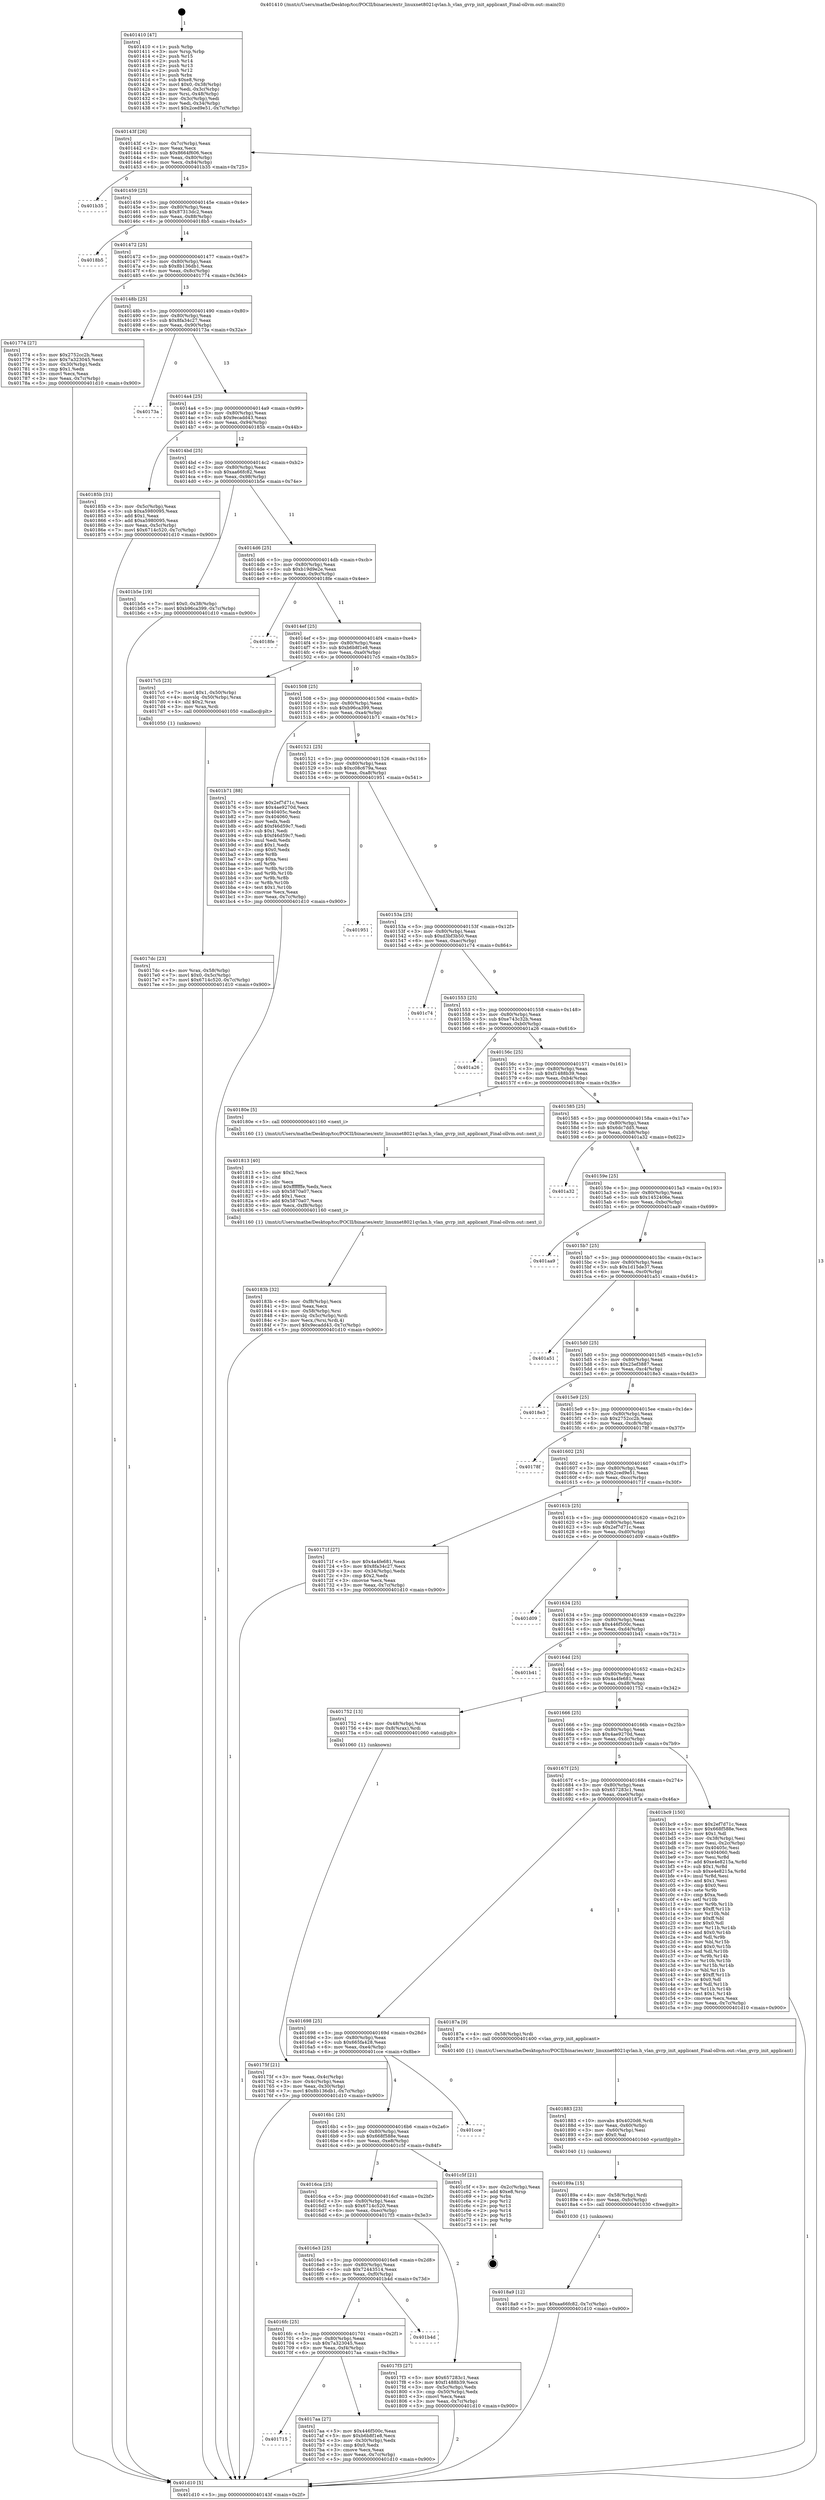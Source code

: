 digraph "0x401410" {
  label = "0x401410 (/mnt/c/Users/mathe/Desktop/tcc/POCII/binaries/extr_linuxnet8021qvlan.h_vlan_gvrp_init_applicant_Final-ollvm.out::main(0))"
  labelloc = "t"
  node[shape=record]

  Entry [label="",width=0.3,height=0.3,shape=circle,fillcolor=black,style=filled]
  "0x40143f" [label="{
     0x40143f [26]\l
     | [instrs]\l
     &nbsp;&nbsp;0x40143f \<+3\>: mov -0x7c(%rbp),%eax\l
     &nbsp;&nbsp;0x401442 \<+2\>: mov %eax,%ecx\l
     &nbsp;&nbsp;0x401444 \<+6\>: sub $0x8664f606,%ecx\l
     &nbsp;&nbsp;0x40144a \<+3\>: mov %eax,-0x80(%rbp)\l
     &nbsp;&nbsp;0x40144d \<+6\>: mov %ecx,-0x84(%rbp)\l
     &nbsp;&nbsp;0x401453 \<+6\>: je 0000000000401b35 \<main+0x725\>\l
  }"]
  "0x401b35" [label="{
     0x401b35\l
  }", style=dashed]
  "0x401459" [label="{
     0x401459 [25]\l
     | [instrs]\l
     &nbsp;&nbsp;0x401459 \<+5\>: jmp 000000000040145e \<main+0x4e\>\l
     &nbsp;&nbsp;0x40145e \<+3\>: mov -0x80(%rbp),%eax\l
     &nbsp;&nbsp;0x401461 \<+5\>: sub $0x87313dc2,%eax\l
     &nbsp;&nbsp;0x401466 \<+6\>: mov %eax,-0x88(%rbp)\l
     &nbsp;&nbsp;0x40146c \<+6\>: je 00000000004018b5 \<main+0x4a5\>\l
  }"]
  Exit [label="",width=0.3,height=0.3,shape=circle,fillcolor=black,style=filled,peripheries=2]
  "0x4018b5" [label="{
     0x4018b5\l
  }", style=dashed]
  "0x401472" [label="{
     0x401472 [25]\l
     | [instrs]\l
     &nbsp;&nbsp;0x401472 \<+5\>: jmp 0000000000401477 \<main+0x67\>\l
     &nbsp;&nbsp;0x401477 \<+3\>: mov -0x80(%rbp),%eax\l
     &nbsp;&nbsp;0x40147a \<+5\>: sub $0x8b136db1,%eax\l
     &nbsp;&nbsp;0x40147f \<+6\>: mov %eax,-0x8c(%rbp)\l
     &nbsp;&nbsp;0x401485 \<+6\>: je 0000000000401774 \<main+0x364\>\l
  }"]
  "0x4018a9" [label="{
     0x4018a9 [12]\l
     | [instrs]\l
     &nbsp;&nbsp;0x4018a9 \<+7\>: movl $0xaa66fc82,-0x7c(%rbp)\l
     &nbsp;&nbsp;0x4018b0 \<+5\>: jmp 0000000000401d10 \<main+0x900\>\l
  }"]
  "0x401774" [label="{
     0x401774 [27]\l
     | [instrs]\l
     &nbsp;&nbsp;0x401774 \<+5\>: mov $0x2752cc2b,%eax\l
     &nbsp;&nbsp;0x401779 \<+5\>: mov $0x7a323045,%ecx\l
     &nbsp;&nbsp;0x40177e \<+3\>: mov -0x30(%rbp),%edx\l
     &nbsp;&nbsp;0x401781 \<+3\>: cmp $0x1,%edx\l
     &nbsp;&nbsp;0x401784 \<+3\>: cmovl %ecx,%eax\l
     &nbsp;&nbsp;0x401787 \<+3\>: mov %eax,-0x7c(%rbp)\l
     &nbsp;&nbsp;0x40178a \<+5\>: jmp 0000000000401d10 \<main+0x900\>\l
  }"]
  "0x40148b" [label="{
     0x40148b [25]\l
     | [instrs]\l
     &nbsp;&nbsp;0x40148b \<+5\>: jmp 0000000000401490 \<main+0x80\>\l
     &nbsp;&nbsp;0x401490 \<+3\>: mov -0x80(%rbp),%eax\l
     &nbsp;&nbsp;0x401493 \<+5\>: sub $0x8fa34c27,%eax\l
     &nbsp;&nbsp;0x401498 \<+6\>: mov %eax,-0x90(%rbp)\l
     &nbsp;&nbsp;0x40149e \<+6\>: je 000000000040173a \<main+0x32a\>\l
  }"]
  "0x40189a" [label="{
     0x40189a [15]\l
     | [instrs]\l
     &nbsp;&nbsp;0x40189a \<+4\>: mov -0x58(%rbp),%rdi\l
     &nbsp;&nbsp;0x40189e \<+6\>: mov %eax,-0xfc(%rbp)\l
     &nbsp;&nbsp;0x4018a4 \<+5\>: call 0000000000401030 \<free@plt\>\l
     | [calls]\l
     &nbsp;&nbsp;0x401030 \{1\} (unknown)\l
  }"]
  "0x40173a" [label="{
     0x40173a\l
  }", style=dashed]
  "0x4014a4" [label="{
     0x4014a4 [25]\l
     | [instrs]\l
     &nbsp;&nbsp;0x4014a4 \<+5\>: jmp 00000000004014a9 \<main+0x99\>\l
     &nbsp;&nbsp;0x4014a9 \<+3\>: mov -0x80(%rbp),%eax\l
     &nbsp;&nbsp;0x4014ac \<+5\>: sub $0x9ecadd43,%eax\l
     &nbsp;&nbsp;0x4014b1 \<+6\>: mov %eax,-0x94(%rbp)\l
     &nbsp;&nbsp;0x4014b7 \<+6\>: je 000000000040185b \<main+0x44b\>\l
  }"]
  "0x401883" [label="{
     0x401883 [23]\l
     | [instrs]\l
     &nbsp;&nbsp;0x401883 \<+10\>: movabs $0x4020d6,%rdi\l
     &nbsp;&nbsp;0x40188d \<+3\>: mov %eax,-0x60(%rbp)\l
     &nbsp;&nbsp;0x401890 \<+3\>: mov -0x60(%rbp),%esi\l
     &nbsp;&nbsp;0x401893 \<+2\>: mov $0x0,%al\l
     &nbsp;&nbsp;0x401895 \<+5\>: call 0000000000401040 \<printf@plt\>\l
     | [calls]\l
     &nbsp;&nbsp;0x401040 \{1\} (unknown)\l
  }"]
  "0x40185b" [label="{
     0x40185b [31]\l
     | [instrs]\l
     &nbsp;&nbsp;0x40185b \<+3\>: mov -0x5c(%rbp),%eax\l
     &nbsp;&nbsp;0x40185e \<+5\>: sub $0xa5980095,%eax\l
     &nbsp;&nbsp;0x401863 \<+3\>: add $0x1,%eax\l
     &nbsp;&nbsp;0x401866 \<+5\>: add $0xa5980095,%eax\l
     &nbsp;&nbsp;0x40186b \<+3\>: mov %eax,-0x5c(%rbp)\l
     &nbsp;&nbsp;0x40186e \<+7\>: movl $0x6714c520,-0x7c(%rbp)\l
     &nbsp;&nbsp;0x401875 \<+5\>: jmp 0000000000401d10 \<main+0x900\>\l
  }"]
  "0x4014bd" [label="{
     0x4014bd [25]\l
     | [instrs]\l
     &nbsp;&nbsp;0x4014bd \<+5\>: jmp 00000000004014c2 \<main+0xb2\>\l
     &nbsp;&nbsp;0x4014c2 \<+3\>: mov -0x80(%rbp),%eax\l
     &nbsp;&nbsp;0x4014c5 \<+5\>: sub $0xaa66fc82,%eax\l
     &nbsp;&nbsp;0x4014ca \<+6\>: mov %eax,-0x98(%rbp)\l
     &nbsp;&nbsp;0x4014d0 \<+6\>: je 0000000000401b5e \<main+0x74e\>\l
  }"]
  "0x40183b" [label="{
     0x40183b [32]\l
     | [instrs]\l
     &nbsp;&nbsp;0x40183b \<+6\>: mov -0xf8(%rbp),%ecx\l
     &nbsp;&nbsp;0x401841 \<+3\>: imul %eax,%ecx\l
     &nbsp;&nbsp;0x401844 \<+4\>: mov -0x58(%rbp),%rsi\l
     &nbsp;&nbsp;0x401848 \<+4\>: movslq -0x5c(%rbp),%rdi\l
     &nbsp;&nbsp;0x40184c \<+3\>: mov %ecx,(%rsi,%rdi,4)\l
     &nbsp;&nbsp;0x40184f \<+7\>: movl $0x9ecadd43,-0x7c(%rbp)\l
     &nbsp;&nbsp;0x401856 \<+5\>: jmp 0000000000401d10 \<main+0x900\>\l
  }"]
  "0x401b5e" [label="{
     0x401b5e [19]\l
     | [instrs]\l
     &nbsp;&nbsp;0x401b5e \<+7\>: movl $0x0,-0x38(%rbp)\l
     &nbsp;&nbsp;0x401b65 \<+7\>: movl $0xb96ca399,-0x7c(%rbp)\l
     &nbsp;&nbsp;0x401b6c \<+5\>: jmp 0000000000401d10 \<main+0x900\>\l
  }"]
  "0x4014d6" [label="{
     0x4014d6 [25]\l
     | [instrs]\l
     &nbsp;&nbsp;0x4014d6 \<+5\>: jmp 00000000004014db \<main+0xcb\>\l
     &nbsp;&nbsp;0x4014db \<+3\>: mov -0x80(%rbp),%eax\l
     &nbsp;&nbsp;0x4014de \<+5\>: sub $0xb19d9e2e,%eax\l
     &nbsp;&nbsp;0x4014e3 \<+6\>: mov %eax,-0x9c(%rbp)\l
     &nbsp;&nbsp;0x4014e9 \<+6\>: je 00000000004018fe \<main+0x4ee\>\l
  }"]
  "0x401813" [label="{
     0x401813 [40]\l
     | [instrs]\l
     &nbsp;&nbsp;0x401813 \<+5\>: mov $0x2,%ecx\l
     &nbsp;&nbsp;0x401818 \<+1\>: cltd\l
     &nbsp;&nbsp;0x401819 \<+2\>: idiv %ecx\l
     &nbsp;&nbsp;0x40181b \<+6\>: imul $0xfffffffe,%edx,%ecx\l
     &nbsp;&nbsp;0x401821 \<+6\>: sub $0x5870a07,%ecx\l
     &nbsp;&nbsp;0x401827 \<+3\>: add $0x1,%ecx\l
     &nbsp;&nbsp;0x40182a \<+6\>: add $0x5870a07,%ecx\l
     &nbsp;&nbsp;0x401830 \<+6\>: mov %ecx,-0xf8(%rbp)\l
     &nbsp;&nbsp;0x401836 \<+5\>: call 0000000000401160 \<next_i\>\l
     | [calls]\l
     &nbsp;&nbsp;0x401160 \{1\} (/mnt/c/Users/mathe/Desktop/tcc/POCII/binaries/extr_linuxnet8021qvlan.h_vlan_gvrp_init_applicant_Final-ollvm.out::next_i)\l
  }"]
  "0x4018fe" [label="{
     0x4018fe\l
  }", style=dashed]
  "0x4014ef" [label="{
     0x4014ef [25]\l
     | [instrs]\l
     &nbsp;&nbsp;0x4014ef \<+5\>: jmp 00000000004014f4 \<main+0xe4\>\l
     &nbsp;&nbsp;0x4014f4 \<+3\>: mov -0x80(%rbp),%eax\l
     &nbsp;&nbsp;0x4014f7 \<+5\>: sub $0xb6b8f1e8,%eax\l
     &nbsp;&nbsp;0x4014fc \<+6\>: mov %eax,-0xa0(%rbp)\l
     &nbsp;&nbsp;0x401502 \<+6\>: je 00000000004017c5 \<main+0x3b5\>\l
  }"]
  "0x4017dc" [label="{
     0x4017dc [23]\l
     | [instrs]\l
     &nbsp;&nbsp;0x4017dc \<+4\>: mov %rax,-0x58(%rbp)\l
     &nbsp;&nbsp;0x4017e0 \<+7\>: movl $0x0,-0x5c(%rbp)\l
     &nbsp;&nbsp;0x4017e7 \<+7\>: movl $0x6714c520,-0x7c(%rbp)\l
     &nbsp;&nbsp;0x4017ee \<+5\>: jmp 0000000000401d10 \<main+0x900\>\l
  }"]
  "0x4017c5" [label="{
     0x4017c5 [23]\l
     | [instrs]\l
     &nbsp;&nbsp;0x4017c5 \<+7\>: movl $0x1,-0x50(%rbp)\l
     &nbsp;&nbsp;0x4017cc \<+4\>: movslq -0x50(%rbp),%rax\l
     &nbsp;&nbsp;0x4017d0 \<+4\>: shl $0x2,%rax\l
     &nbsp;&nbsp;0x4017d4 \<+3\>: mov %rax,%rdi\l
     &nbsp;&nbsp;0x4017d7 \<+5\>: call 0000000000401050 \<malloc@plt\>\l
     | [calls]\l
     &nbsp;&nbsp;0x401050 \{1\} (unknown)\l
  }"]
  "0x401508" [label="{
     0x401508 [25]\l
     | [instrs]\l
     &nbsp;&nbsp;0x401508 \<+5\>: jmp 000000000040150d \<main+0xfd\>\l
     &nbsp;&nbsp;0x40150d \<+3\>: mov -0x80(%rbp),%eax\l
     &nbsp;&nbsp;0x401510 \<+5\>: sub $0xb96ca399,%eax\l
     &nbsp;&nbsp;0x401515 \<+6\>: mov %eax,-0xa4(%rbp)\l
     &nbsp;&nbsp;0x40151b \<+6\>: je 0000000000401b71 \<main+0x761\>\l
  }"]
  "0x401715" [label="{
     0x401715\l
  }", style=dashed]
  "0x401b71" [label="{
     0x401b71 [88]\l
     | [instrs]\l
     &nbsp;&nbsp;0x401b71 \<+5\>: mov $0x2ef7d71c,%eax\l
     &nbsp;&nbsp;0x401b76 \<+5\>: mov $0x4ae9270d,%ecx\l
     &nbsp;&nbsp;0x401b7b \<+7\>: mov 0x40405c,%edx\l
     &nbsp;&nbsp;0x401b82 \<+7\>: mov 0x404060,%esi\l
     &nbsp;&nbsp;0x401b89 \<+2\>: mov %edx,%edi\l
     &nbsp;&nbsp;0x401b8b \<+6\>: add $0xf46d59c7,%edi\l
     &nbsp;&nbsp;0x401b91 \<+3\>: sub $0x1,%edi\l
     &nbsp;&nbsp;0x401b94 \<+6\>: sub $0xf46d59c7,%edi\l
     &nbsp;&nbsp;0x401b9a \<+3\>: imul %edi,%edx\l
     &nbsp;&nbsp;0x401b9d \<+3\>: and $0x1,%edx\l
     &nbsp;&nbsp;0x401ba0 \<+3\>: cmp $0x0,%edx\l
     &nbsp;&nbsp;0x401ba3 \<+4\>: sete %r8b\l
     &nbsp;&nbsp;0x401ba7 \<+3\>: cmp $0xa,%esi\l
     &nbsp;&nbsp;0x401baa \<+4\>: setl %r9b\l
     &nbsp;&nbsp;0x401bae \<+3\>: mov %r8b,%r10b\l
     &nbsp;&nbsp;0x401bb1 \<+3\>: and %r9b,%r10b\l
     &nbsp;&nbsp;0x401bb4 \<+3\>: xor %r9b,%r8b\l
     &nbsp;&nbsp;0x401bb7 \<+3\>: or %r8b,%r10b\l
     &nbsp;&nbsp;0x401bba \<+4\>: test $0x1,%r10b\l
     &nbsp;&nbsp;0x401bbe \<+3\>: cmovne %ecx,%eax\l
     &nbsp;&nbsp;0x401bc1 \<+3\>: mov %eax,-0x7c(%rbp)\l
     &nbsp;&nbsp;0x401bc4 \<+5\>: jmp 0000000000401d10 \<main+0x900\>\l
  }"]
  "0x401521" [label="{
     0x401521 [25]\l
     | [instrs]\l
     &nbsp;&nbsp;0x401521 \<+5\>: jmp 0000000000401526 \<main+0x116\>\l
     &nbsp;&nbsp;0x401526 \<+3\>: mov -0x80(%rbp),%eax\l
     &nbsp;&nbsp;0x401529 \<+5\>: sub $0xc08c679a,%eax\l
     &nbsp;&nbsp;0x40152e \<+6\>: mov %eax,-0xa8(%rbp)\l
     &nbsp;&nbsp;0x401534 \<+6\>: je 0000000000401951 \<main+0x541\>\l
  }"]
  "0x4017aa" [label="{
     0x4017aa [27]\l
     | [instrs]\l
     &nbsp;&nbsp;0x4017aa \<+5\>: mov $0x446f500c,%eax\l
     &nbsp;&nbsp;0x4017af \<+5\>: mov $0xb6b8f1e8,%ecx\l
     &nbsp;&nbsp;0x4017b4 \<+3\>: mov -0x30(%rbp),%edx\l
     &nbsp;&nbsp;0x4017b7 \<+3\>: cmp $0x0,%edx\l
     &nbsp;&nbsp;0x4017ba \<+3\>: cmove %ecx,%eax\l
     &nbsp;&nbsp;0x4017bd \<+3\>: mov %eax,-0x7c(%rbp)\l
     &nbsp;&nbsp;0x4017c0 \<+5\>: jmp 0000000000401d10 \<main+0x900\>\l
  }"]
  "0x401951" [label="{
     0x401951\l
  }", style=dashed]
  "0x40153a" [label="{
     0x40153a [25]\l
     | [instrs]\l
     &nbsp;&nbsp;0x40153a \<+5\>: jmp 000000000040153f \<main+0x12f\>\l
     &nbsp;&nbsp;0x40153f \<+3\>: mov -0x80(%rbp),%eax\l
     &nbsp;&nbsp;0x401542 \<+5\>: sub $0xd3bf3b50,%eax\l
     &nbsp;&nbsp;0x401547 \<+6\>: mov %eax,-0xac(%rbp)\l
     &nbsp;&nbsp;0x40154d \<+6\>: je 0000000000401c74 \<main+0x864\>\l
  }"]
  "0x4016fc" [label="{
     0x4016fc [25]\l
     | [instrs]\l
     &nbsp;&nbsp;0x4016fc \<+5\>: jmp 0000000000401701 \<main+0x2f1\>\l
     &nbsp;&nbsp;0x401701 \<+3\>: mov -0x80(%rbp),%eax\l
     &nbsp;&nbsp;0x401704 \<+5\>: sub $0x7a323045,%eax\l
     &nbsp;&nbsp;0x401709 \<+6\>: mov %eax,-0xf4(%rbp)\l
     &nbsp;&nbsp;0x40170f \<+6\>: je 00000000004017aa \<main+0x39a\>\l
  }"]
  "0x401c74" [label="{
     0x401c74\l
  }", style=dashed]
  "0x401553" [label="{
     0x401553 [25]\l
     | [instrs]\l
     &nbsp;&nbsp;0x401553 \<+5\>: jmp 0000000000401558 \<main+0x148\>\l
     &nbsp;&nbsp;0x401558 \<+3\>: mov -0x80(%rbp),%eax\l
     &nbsp;&nbsp;0x40155b \<+5\>: sub $0xe743c32b,%eax\l
     &nbsp;&nbsp;0x401560 \<+6\>: mov %eax,-0xb0(%rbp)\l
     &nbsp;&nbsp;0x401566 \<+6\>: je 0000000000401a26 \<main+0x616\>\l
  }"]
  "0x401b4d" [label="{
     0x401b4d\l
  }", style=dashed]
  "0x401a26" [label="{
     0x401a26\l
  }", style=dashed]
  "0x40156c" [label="{
     0x40156c [25]\l
     | [instrs]\l
     &nbsp;&nbsp;0x40156c \<+5\>: jmp 0000000000401571 \<main+0x161\>\l
     &nbsp;&nbsp;0x401571 \<+3\>: mov -0x80(%rbp),%eax\l
     &nbsp;&nbsp;0x401574 \<+5\>: sub $0xf1488b39,%eax\l
     &nbsp;&nbsp;0x401579 \<+6\>: mov %eax,-0xb4(%rbp)\l
     &nbsp;&nbsp;0x40157f \<+6\>: je 000000000040180e \<main+0x3fe\>\l
  }"]
  "0x4016e3" [label="{
     0x4016e3 [25]\l
     | [instrs]\l
     &nbsp;&nbsp;0x4016e3 \<+5\>: jmp 00000000004016e8 \<main+0x2d8\>\l
     &nbsp;&nbsp;0x4016e8 \<+3\>: mov -0x80(%rbp),%eax\l
     &nbsp;&nbsp;0x4016eb \<+5\>: sub $0x72443514,%eax\l
     &nbsp;&nbsp;0x4016f0 \<+6\>: mov %eax,-0xf0(%rbp)\l
     &nbsp;&nbsp;0x4016f6 \<+6\>: je 0000000000401b4d \<main+0x73d\>\l
  }"]
  "0x40180e" [label="{
     0x40180e [5]\l
     | [instrs]\l
     &nbsp;&nbsp;0x40180e \<+5\>: call 0000000000401160 \<next_i\>\l
     | [calls]\l
     &nbsp;&nbsp;0x401160 \{1\} (/mnt/c/Users/mathe/Desktop/tcc/POCII/binaries/extr_linuxnet8021qvlan.h_vlan_gvrp_init_applicant_Final-ollvm.out::next_i)\l
  }"]
  "0x401585" [label="{
     0x401585 [25]\l
     | [instrs]\l
     &nbsp;&nbsp;0x401585 \<+5\>: jmp 000000000040158a \<main+0x17a\>\l
     &nbsp;&nbsp;0x40158a \<+3\>: mov -0x80(%rbp),%eax\l
     &nbsp;&nbsp;0x40158d \<+5\>: sub $0x6dc7dd5,%eax\l
     &nbsp;&nbsp;0x401592 \<+6\>: mov %eax,-0xb8(%rbp)\l
     &nbsp;&nbsp;0x401598 \<+6\>: je 0000000000401a32 \<main+0x622\>\l
  }"]
  "0x4017f3" [label="{
     0x4017f3 [27]\l
     | [instrs]\l
     &nbsp;&nbsp;0x4017f3 \<+5\>: mov $0x657283c1,%eax\l
     &nbsp;&nbsp;0x4017f8 \<+5\>: mov $0xf1488b39,%ecx\l
     &nbsp;&nbsp;0x4017fd \<+3\>: mov -0x5c(%rbp),%edx\l
     &nbsp;&nbsp;0x401800 \<+3\>: cmp -0x50(%rbp),%edx\l
     &nbsp;&nbsp;0x401803 \<+3\>: cmovl %ecx,%eax\l
     &nbsp;&nbsp;0x401806 \<+3\>: mov %eax,-0x7c(%rbp)\l
     &nbsp;&nbsp;0x401809 \<+5\>: jmp 0000000000401d10 \<main+0x900\>\l
  }"]
  "0x401a32" [label="{
     0x401a32\l
  }", style=dashed]
  "0x40159e" [label="{
     0x40159e [25]\l
     | [instrs]\l
     &nbsp;&nbsp;0x40159e \<+5\>: jmp 00000000004015a3 \<main+0x193\>\l
     &nbsp;&nbsp;0x4015a3 \<+3\>: mov -0x80(%rbp),%eax\l
     &nbsp;&nbsp;0x4015a6 \<+5\>: sub $0x1452406e,%eax\l
     &nbsp;&nbsp;0x4015ab \<+6\>: mov %eax,-0xbc(%rbp)\l
     &nbsp;&nbsp;0x4015b1 \<+6\>: je 0000000000401aa9 \<main+0x699\>\l
  }"]
  "0x4016ca" [label="{
     0x4016ca [25]\l
     | [instrs]\l
     &nbsp;&nbsp;0x4016ca \<+5\>: jmp 00000000004016cf \<main+0x2bf\>\l
     &nbsp;&nbsp;0x4016cf \<+3\>: mov -0x80(%rbp),%eax\l
     &nbsp;&nbsp;0x4016d2 \<+5\>: sub $0x6714c520,%eax\l
     &nbsp;&nbsp;0x4016d7 \<+6\>: mov %eax,-0xec(%rbp)\l
     &nbsp;&nbsp;0x4016dd \<+6\>: je 00000000004017f3 \<main+0x3e3\>\l
  }"]
  "0x401aa9" [label="{
     0x401aa9\l
  }", style=dashed]
  "0x4015b7" [label="{
     0x4015b7 [25]\l
     | [instrs]\l
     &nbsp;&nbsp;0x4015b7 \<+5\>: jmp 00000000004015bc \<main+0x1ac\>\l
     &nbsp;&nbsp;0x4015bc \<+3\>: mov -0x80(%rbp),%eax\l
     &nbsp;&nbsp;0x4015bf \<+5\>: sub $0x1d15de37,%eax\l
     &nbsp;&nbsp;0x4015c4 \<+6\>: mov %eax,-0xc0(%rbp)\l
     &nbsp;&nbsp;0x4015ca \<+6\>: je 0000000000401a51 \<main+0x641\>\l
  }"]
  "0x401c5f" [label="{
     0x401c5f [21]\l
     | [instrs]\l
     &nbsp;&nbsp;0x401c5f \<+3\>: mov -0x2c(%rbp),%eax\l
     &nbsp;&nbsp;0x401c62 \<+7\>: add $0xe8,%rsp\l
     &nbsp;&nbsp;0x401c69 \<+1\>: pop %rbx\l
     &nbsp;&nbsp;0x401c6a \<+2\>: pop %r12\l
     &nbsp;&nbsp;0x401c6c \<+2\>: pop %r13\l
     &nbsp;&nbsp;0x401c6e \<+2\>: pop %r14\l
     &nbsp;&nbsp;0x401c70 \<+2\>: pop %r15\l
     &nbsp;&nbsp;0x401c72 \<+1\>: pop %rbp\l
     &nbsp;&nbsp;0x401c73 \<+1\>: ret\l
  }"]
  "0x401a51" [label="{
     0x401a51\l
  }", style=dashed]
  "0x4015d0" [label="{
     0x4015d0 [25]\l
     | [instrs]\l
     &nbsp;&nbsp;0x4015d0 \<+5\>: jmp 00000000004015d5 \<main+0x1c5\>\l
     &nbsp;&nbsp;0x4015d5 \<+3\>: mov -0x80(%rbp),%eax\l
     &nbsp;&nbsp;0x4015d8 \<+5\>: sub $0x25ef3887,%eax\l
     &nbsp;&nbsp;0x4015dd \<+6\>: mov %eax,-0xc4(%rbp)\l
     &nbsp;&nbsp;0x4015e3 \<+6\>: je 00000000004018e3 \<main+0x4d3\>\l
  }"]
  "0x4016b1" [label="{
     0x4016b1 [25]\l
     | [instrs]\l
     &nbsp;&nbsp;0x4016b1 \<+5\>: jmp 00000000004016b6 \<main+0x2a6\>\l
     &nbsp;&nbsp;0x4016b6 \<+3\>: mov -0x80(%rbp),%eax\l
     &nbsp;&nbsp;0x4016b9 \<+5\>: sub $0x668f588e,%eax\l
     &nbsp;&nbsp;0x4016be \<+6\>: mov %eax,-0xe8(%rbp)\l
     &nbsp;&nbsp;0x4016c4 \<+6\>: je 0000000000401c5f \<main+0x84f\>\l
  }"]
  "0x4018e3" [label="{
     0x4018e3\l
  }", style=dashed]
  "0x4015e9" [label="{
     0x4015e9 [25]\l
     | [instrs]\l
     &nbsp;&nbsp;0x4015e9 \<+5\>: jmp 00000000004015ee \<main+0x1de\>\l
     &nbsp;&nbsp;0x4015ee \<+3\>: mov -0x80(%rbp),%eax\l
     &nbsp;&nbsp;0x4015f1 \<+5\>: sub $0x2752cc2b,%eax\l
     &nbsp;&nbsp;0x4015f6 \<+6\>: mov %eax,-0xc8(%rbp)\l
     &nbsp;&nbsp;0x4015fc \<+6\>: je 000000000040178f \<main+0x37f\>\l
  }"]
  "0x401cce" [label="{
     0x401cce\l
  }", style=dashed]
  "0x40178f" [label="{
     0x40178f\l
  }", style=dashed]
  "0x401602" [label="{
     0x401602 [25]\l
     | [instrs]\l
     &nbsp;&nbsp;0x401602 \<+5\>: jmp 0000000000401607 \<main+0x1f7\>\l
     &nbsp;&nbsp;0x401607 \<+3\>: mov -0x80(%rbp),%eax\l
     &nbsp;&nbsp;0x40160a \<+5\>: sub $0x2ced9e51,%eax\l
     &nbsp;&nbsp;0x40160f \<+6\>: mov %eax,-0xcc(%rbp)\l
     &nbsp;&nbsp;0x401615 \<+6\>: je 000000000040171f \<main+0x30f\>\l
  }"]
  "0x401698" [label="{
     0x401698 [25]\l
     | [instrs]\l
     &nbsp;&nbsp;0x401698 \<+5\>: jmp 000000000040169d \<main+0x28d\>\l
     &nbsp;&nbsp;0x40169d \<+3\>: mov -0x80(%rbp),%eax\l
     &nbsp;&nbsp;0x4016a0 \<+5\>: sub $0x665fa428,%eax\l
     &nbsp;&nbsp;0x4016a5 \<+6\>: mov %eax,-0xe4(%rbp)\l
     &nbsp;&nbsp;0x4016ab \<+6\>: je 0000000000401cce \<main+0x8be\>\l
  }"]
  "0x40171f" [label="{
     0x40171f [27]\l
     | [instrs]\l
     &nbsp;&nbsp;0x40171f \<+5\>: mov $0x4a4fe681,%eax\l
     &nbsp;&nbsp;0x401724 \<+5\>: mov $0x8fa34c27,%ecx\l
     &nbsp;&nbsp;0x401729 \<+3\>: mov -0x34(%rbp),%edx\l
     &nbsp;&nbsp;0x40172c \<+3\>: cmp $0x2,%edx\l
     &nbsp;&nbsp;0x40172f \<+3\>: cmovne %ecx,%eax\l
     &nbsp;&nbsp;0x401732 \<+3\>: mov %eax,-0x7c(%rbp)\l
     &nbsp;&nbsp;0x401735 \<+5\>: jmp 0000000000401d10 \<main+0x900\>\l
  }"]
  "0x40161b" [label="{
     0x40161b [25]\l
     | [instrs]\l
     &nbsp;&nbsp;0x40161b \<+5\>: jmp 0000000000401620 \<main+0x210\>\l
     &nbsp;&nbsp;0x401620 \<+3\>: mov -0x80(%rbp),%eax\l
     &nbsp;&nbsp;0x401623 \<+5\>: sub $0x2ef7d71c,%eax\l
     &nbsp;&nbsp;0x401628 \<+6\>: mov %eax,-0xd0(%rbp)\l
     &nbsp;&nbsp;0x40162e \<+6\>: je 0000000000401d09 \<main+0x8f9\>\l
  }"]
  "0x401d10" [label="{
     0x401d10 [5]\l
     | [instrs]\l
     &nbsp;&nbsp;0x401d10 \<+5\>: jmp 000000000040143f \<main+0x2f\>\l
  }"]
  "0x401410" [label="{
     0x401410 [47]\l
     | [instrs]\l
     &nbsp;&nbsp;0x401410 \<+1\>: push %rbp\l
     &nbsp;&nbsp;0x401411 \<+3\>: mov %rsp,%rbp\l
     &nbsp;&nbsp;0x401414 \<+2\>: push %r15\l
     &nbsp;&nbsp;0x401416 \<+2\>: push %r14\l
     &nbsp;&nbsp;0x401418 \<+2\>: push %r13\l
     &nbsp;&nbsp;0x40141a \<+2\>: push %r12\l
     &nbsp;&nbsp;0x40141c \<+1\>: push %rbx\l
     &nbsp;&nbsp;0x40141d \<+7\>: sub $0xe8,%rsp\l
     &nbsp;&nbsp;0x401424 \<+7\>: movl $0x0,-0x38(%rbp)\l
     &nbsp;&nbsp;0x40142b \<+3\>: mov %edi,-0x3c(%rbp)\l
     &nbsp;&nbsp;0x40142e \<+4\>: mov %rsi,-0x48(%rbp)\l
     &nbsp;&nbsp;0x401432 \<+3\>: mov -0x3c(%rbp),%edi\l
     &nbsp;&nbsp;0x401435 \<+3\>: mov %edi,-0x34(%rbp)\l
     &nbsp;&nbsp;0x401438 \<+7\>: movl $0x2ced9e51,-0x7c(%rbp)\l
  }"]
  "0x40187a" [label="{
     0x40187a [9]\l
     | [instrs]\l
     &nbsp;&nbsp;0x40187a \<+4\>: mov -0x58(%rbp),%rdi\l
     &nbsp;&nbsp;0x40187e \<+5\>: call 0000000000401400 \<vlan_gvrp_init_applicant\>\l
     | [calls]\l
     &nbsp;&nbsp;0x401400 \{1\} (/mnt/c/Users/mathe/Desktop/tcc/POCII/binaries/extr_linuxnet8021qvlan.h_vlan_gvrp_init_applicant_Final-ollvm.out::vlan_gvrp_init_applicant)\l
  }"]
  "0x401d09" [label="{
     0x401d09\l
  }", style=dashed]
  "0x401634" [label="{
     0x401634 [25]\l
     | [instrs]\l
     &nbsp;&nbsp;0x401634 \<+5\>: jmp 0000000000401639 \<main+0x229\>\l
     &nbsp;&nbsp;0x401639 \<+3\>: mov -0x80(%rbp),%eax\l
     &nbsp;&nbsp;0x40163c \<+5\>: sub $0x446f500c,%eax\l
     &nbsp;&nbsp;0x401641 \<+6\>: mov %eax,-0xd4(%rbp)\l
     &nbsp;&nbsp;0x401647 \<+6\>: je 0000000000401b41 \<main+0x731\>\l
  }"]
  "0x40167f" [label="{
     0x40167f [25]\l
     | [instrs]\l
     &nbsp;&nbsp;0x40167f \<+5\>: jmp 0000000000401684 \<main+0x274\>\l
     &nbsp;&nbsp;0x401684 \<+3\>: mov -0x80(%rbp),%eax\l
     &nbsp;&nbsp;0x401687 \<+5\>: sub $0x657283c1,%eax\l
     &nbsp;&nbsp;0x40168c \<+6\>: mov %eax,-0xe0(%rbp)\l
     &nbsp;&nbsp;0x401692 \<+6\>: je 000000000040187a \<main+0x46a\>\l
  }"]
  "0x401b41" [label="{
     0x401b41\l
  }", style=dashed]
  "0x40164d" [label="{
     0x40164d [25]\l
     | [instrs]\l
     &nbsp;&nbsp;0x40164d \<+5\>: jmp 0000000000401652 \<main+0x242\>\l
     &nbsp;&nbsp;0x401652 \<+3\>: mov -0x80(%rbp),%eax\l
     &nbsp;&nbsp;0x401655 \<+5\>: sub $0x4a4fe681,%eax\l
     &nbsp;&nbsp;0x40165a \<+6\>: mov %eax,-0xd8(%rbp)\l
     &nbsp;&nbsp;0x401660 \<+6\>: je 0000000000401752 \<main+0x342\>\l
  }"]
  "0x401bc9" [label="{
     0x401bc9 [150]\l
     | [instrs]\l
     &nbsp;&nbsp;0x401bc9 \<+5\>: mov $0x2ef7d71c,%eax\l
     &nbsp;&nbsp;0x401bce \<+5\>: mov $0x668f588e,%ecx\l
     &nbsp;&nbsp;0x401bd3 \<+2\>: mov $0x1,%dl\l
     &nbsp;&nbsp;0x401bd5 \<+3\>: mov -0x38(%rbp),%esi\l
     &nbsp;&nbsp;0x401bd8 \<+3\>: mov %esi,-0x2c(%rbp)\l
     &nbsp;&nbsp;0x401bdb \<+7\>: mov 0x40405c,%esi\l
     &nbsp;&nbsp;0x401be2 \<+7\>: mov 0x404060,%edi\l
     &nbsp;&nbsp;0x401be9 \<+3\>: mov %esi,%r8d\l
     &nbsp;&nbsp;0x401bec \<+7\>: add $0xe4e8215a,%r8d\l
     &nbsp;&nbsp;0x401bf3 \<+4\>: sub $0x1,%r8d\l
     &nbsp;&nbsp;0x401bf7 \<+7\>: sub $0xe4e8215a,%r8d\l
     &nbsp;&nbsp;0x401bfe \<+4\>: imul %r8d,%esi\l
     &nbsp;&nbsp;0x401c02 \<+3\>: and $0x1,%esi\l
     &nbsp;&nbsp;0x401c05 \<+3\>: cmp $0x0,%esi\l
     &nbsp;&nbsp;0x401c08 \<+4\>: sete %r9b\l
     &nbsp;&nbsp;0x401c0c \<+3\>: cmp $0xa,%edi\l
     &nbsp;&nbsp;0x401c0f \<+4\>: setl %r10b\l
     &nbsp;&nbsp;0x401c13 \<+3\>: mov %r9b,%r11b\l
     &nbsp;&nbsp;0x401c16 \<+4\>: xor $0xff,%r11b\l
     &nbsp;&nbsp;0x401c1a \<+3\>: mov %r10b,%bl\l
     &nbsp;&nbsp;0x401c1d \<+3\>: xor $0xff,%bl\l
     &nbsp;&nbsp;0x401c20 \<+3\>: xor $0x0,%dl\l
     &nbsp;&nbsp;0x401c23 \<+3\>: mov %r11b,%r14b\l
     &nbsp;&nbsp;0x401c26 \<+4\>: and $0x0,%r14b\l
     &nbsp;&nbsp;0x401c2a \<+3\>: and %dl,%r9b\l
     &nbsp;&nbsp;0x401c2d \<+3\>: mov %bl,%r15b\l
     &nbsp;&nbsp;0x401c30 \<+4\>: and $0x0,%r15b\l
     &nbsp;&nbsp;0x401c34 \<+3\>: and %dl,%r10b\l
     &nbsp;&nbsp;0x401c37 \<+3\>: or %r9b,%r14b\l
     &nbsp;&nbsp;0x401c3a \<+3\>: or %r10b,%r15b\l
     &nbsp;&nbsp;0x401c3d \<+3\>: xor %r15b,%r14b\l
     &nbsp;&nbsp;0x401c40 \<+3\>: or %bl,%r11b\l
     &nbsp;&nbsp;0x401c43 \<+4\>: xor $0xff,%r11b\l
     &nbsp;&nbsp;0x401c47 \<+3\>: or $0x0,%dl\l
     &nbsp;&nbsp;0x401c4a \<+3\>: and %dl,%r11b\l
     &nbsp;&nbsp;0x401c4d \<+3\>: or %r11b,%r14b\l
     &nbsp;&nbsp;0x401c50 \<+4\>: test $0x1,%r14b\l
     &nbsp;&nbsp;0x401c54 \<+3\>: cmovne %ecx,%eax\l
     &nbsp;&nbsp;0x401c57 \<+3\>: mov %eax,-0x7c(%rbp)\l
     &nbsp;&nbsp;0x401c5a \<+5\>: jmp 0000000000401d10 \<main+0x900\>\l
  }"]
  "0x401752" [label="{
     0x401752 [13]\l
     | [instrs]\l
     &nbsp;&nbsp;0x401752 \<+4\>: mov -0x48(%rbp),%rax\l
     &nbsp;&nbsp;0x401756 \<+4\>: mov 0x8(%rax),%rdi\l
     &nbsp;&nbsp;0x40175a \<+5\>: call 0000000000401060 \<atoi@plt\>\l
     | [calls]\l
     &nbsp;&nbsp;0x401060 \{1\} (unknown)\l
  }"]
  "0x401666" [label="{
     0x401666 [25]\l
     | [instrs]\l
     &nbsp;&nbsp;0x401666 \<+5\>: jmp 000000000040166b \<main+0x25b\>\l
     &nbsp;&nbsp;0x40166b \<+3\>: mov -0x80(%rbp),%eax\l
     &nbsp;&nbsp;0x40166e \<+5\>: sub $0x4ae9270d,%eax\l
     &nbsp;&nbsp;0x401673 \<+6\>: mov %eax,-0xdc(%rbp)\l
     &nbsp;&nbsp;0x401679 \<+6\>: je 0000000000401bc9 \<main+0x7b9\>\l
  }"]
  "0x40175f" [label="{
     0x40175f [21]\l
     | [instrs]\l
     &nbsp;&nbsp;0x40175f \<+3\>: mov %eax,-0x4c(%rbp)\l
     &nbsp;&nbsp;0x401762 \<+3\>: mov -0x4c(%rbp),%eax\l
     &nbsp;&nbsp;0x401765 \<+3\>: mov %eax,-0x30(%rbp)\l
     &nbsp;&nbsp;0x401768 \<+7\>: movl $0x8b136db1,-0x7c(%rbp)\l
     &nbsp;&nbsp;0x40176f \<+5\>: jmp 0000000000401d10 \<main+0x900\>\l
  }"]
  Entry -> "0x401410" [label=" 1"]
  "0x40143f" -> "0x401b35" [label=" 0"]
  "0x40143f" -> "0x401459" [label=" 14"]
  "0x401c5f" -> Exit [label=" 1"]
  "0x401459" -> "0x4018b5" [label=" 0"]
  "0x401459" -> "0x401472" [label=" 14"]
  "0x401bc9" -> "0x401d10" [label=" 1"]
  "0x401472" -> "0x401774" [label=" 1"]
  "0x401472" -> "0x40148b" [label=" 13"]
  "0x401b71" -> "0x401d10" [label=" 1"]
  "0x40148b" -> "0x40173a" [label=" 0"]
  "0x40148b" -> "0x4014a4" [label=" 13"]
  "0x401b5e" -> "0x401d10" [label=" 1"]
  "0x4014a4" -> "0x40185b" [label=" 1"]
  "0x4014a4" -> "0x4014bd" [label=" 12"]
  "0x4018a9" -> "0x401d10" [label=" 1"]
  "0x4014bd" -> "0x401b5e" [label=" 1"]
  "0x4014bd" -> "0x4014d6" [label=" 11"]
  "0x40189a" -> "0x4018a9" [label=" 1"]
  "0x4014d6" -> "0x4018fe" [label=" 0"]
  "0x4014d6" -> "0x4014ef" [label=" 11"]
  "0x401883" -> "0x40189a" [label=" 1"]
  "0x4014ef" -> "0x4017c5" [label=" 1"]
  "0x4014ef" -> "0x401508" [label=" 10"]
  "0x40187a" -> "0x401883" [label=" 1"]
  "0x401508" -> "0x401b71" [label=" 1"]
  "0x401508" -> "0x401521" [label=" 9"]
  "0x40185b" -> "0x401d10" [label=" 1"]
  "0x401521" -> "0x401951" [label=" 0"]
  "0x401521" -> "0x40153a" [label=" 9"]
  "0x40183b" -> "0x401d10" [label=" 1"]
  "0x40153a" -> "0x401c74" [label=" 0"]
  "0x40153a" -> "0x401553" [label=" 9"]
  "0x40180e" -> "0x401813" [label=" 1"]
  "0x401553" -> "0x401a26" [label=" 0"]
  "0x401553" -> "0x40156c" [label=" 9"]
  "0x4017f3" -> "0x401d10" [label=" 2"]
  "0x40156c" -> "0x40180e" [label=" 1"]
  "0x40156c" -> "0x401585" [label=" 8"]
  "0x4017c5" -> "0x4017dc" [label=" 1"]
  "0x401585" -> "0x401a32" [label=" 0"]
  "0x401585" -> "0x40159e" [label=" 8"]
  "0x4017aa" -> "0x401d10" [label=" 1"]
  "0x40159e" -> "0x401aa9" [label=" 0"]
  "0x40159e" -> "0x4015b7" [label=" 8"]
  "0x4016fc" -> "0x4017aa" [label=" 1"]
  "0x4015b7" -> "0x401a51" [label=" 0"]
  "0x4015b7" -> "0x4015d0" [label=" 8"]
  "0x401813" -> "0x40183b" [label=" 1"]
  "0x4015d0" -> "0x4018e3" [label=" 0"]
  "0x4015d0" -> "0x4015e9" [label=" 8"]
  "0x4016e3" -> "0x401b4d" [label=" 0"]
  "0x4015e9" -> "0x40178f" [label=" 0"]
  "0x4015e9" -> "0x401602" [label=" 8"]
  "0x4017dc" -> "0x401d10" [label=" 1"]
  "0x401602" -> "0x40171f" [label=" 1"]
  "0x401602" -> "0x40161b" [label=" 7"]
  "0x40171f" -> "0x401d10" [label=" 1"]
  "0x401410" -> "0x40143f" [label=" 1"]
  "0x401d10" -> "0x40143f" [label=" 13"]
  "0x4016ca" -> "0x4017f3" [label=" 2"]
  "0x40161b" -> "0x401d09" [label=" 0"]
  "0x40161b" -> "0x401634" [label=" 7"]
  "0x4016fc" -> "0x401715" [label=" 0"]
  "0x401634" -> "0x401b41" [label=" 0"]
  "0x401634" -> "0x40164d" [label=" 7"]
  "0x4016b1" -> "0x401c5f" [label=" 1"]
  "0x40164d" -> "0x401752" [label=" 1"]
  "0x40164d" -> "0x401666" [label=" 6"]
  "0x401752" -> "0x40175f" [label=" 1"]
  "0x40175f" -> "0x401d10" [label=" 1"]
  "0x401774" -> "0x401d10" [label=" 1"]
  "0x4016e3" -> "0x4016fc" [label=" 1"]
  "0x401666" -> "0x401bc9" [label=" 1"]
  "0x401666" -> "0x40167f" [label=" 5"]
  "0x4016b1" -> "0x4016ca" [label=" 3"]
  "0x40167f" -> "0x40187a" [label=" 1"]
  "0x40167f" -> "0x401698" [label=" 4"]
  "0x4016ca" -> "0x4016e3" [label=" 1"]
  "0x401698" -> "0x401cce" [label=" 0"]
  "0x401698" -> "0x4016b1" [label=" 4"]
}
